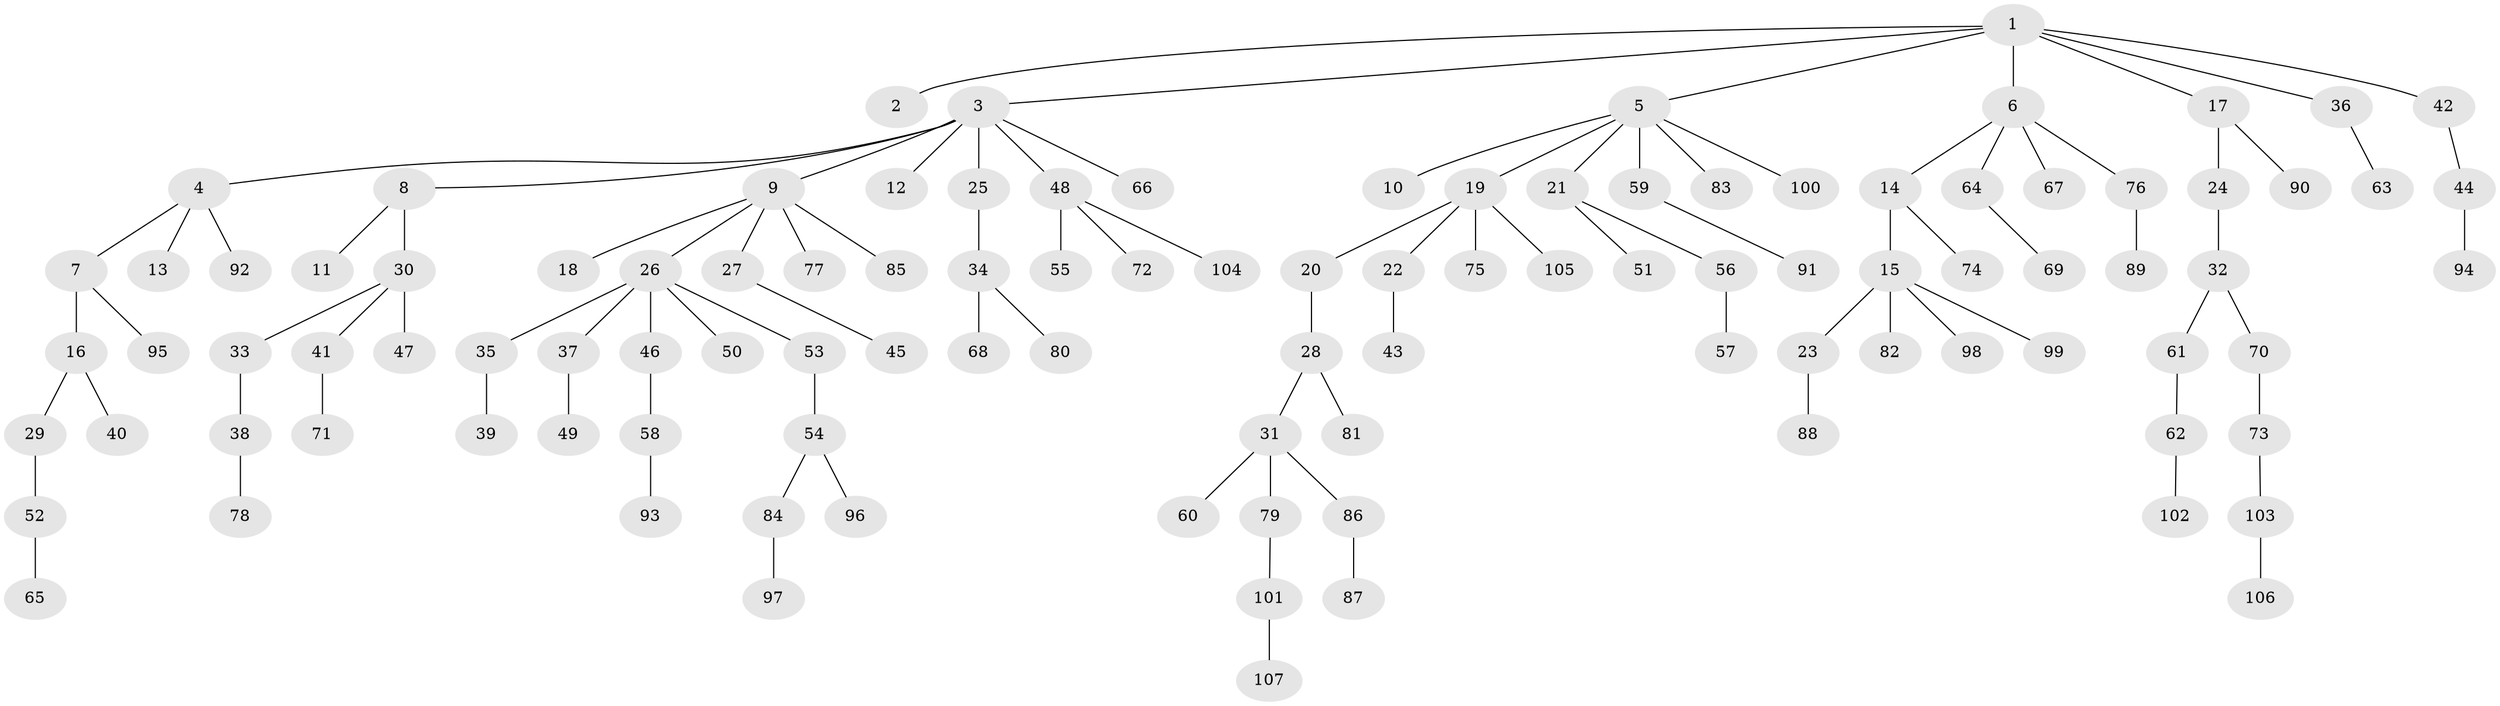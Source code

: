 // coarse degree distribution, {7: 0.02702702702702703, 1: 0.5675675675675675, 3: 0.06756756756756757, 6: 0.05405405405405406, 4: 0.04054054054054054, 2: 0.22972972972972974, 5: 0.013513513513513514}
// Generated by graph-tools (version 1.1) at 2025/24/03/03/25 07:24:06]
// undirected, 107 vertices, 106 edges
graph export_dot {
graph [start="1"]
  node [color=gray90,style=filled];
  1;
  2;
  3;
  4;
  5;
  6;
  7;
  8;
  9;
  10;
  11;
  12;
  13;
  14;
  15;
  16;
  17;
  18;
  19;
  20;
  21;
  22;
  23;
  24;
  25;
  26;
  27;
  28;
  29;
  30;
  31;
  32;
  33;
  34;
  35;
  36;
  37;
  38;
  39;
  40;
  41;
  42;
  43;
  44;
  45;
  46;
  47;
  48;
  49;
  50;
  51;
  52;
  53;
  54;
  55;
  56;
  57;
  58;
  59;
  60;
  61;
  62;
  63;
  64;
  65;
  66;
  67;
  68;
  69;
  70;
  71;
  72;
  73;
  74;
  75;
  76;
  77;
  78;
  79;
  80;
  81;
  82;
  83;
  84;
  85;
  86;
  87;
  88;
  89;
  90;
  91;
  92;
  93;
  94;
  95;
  96;
  97;
  98;
  99;
  100;
  101;
  102;
  103;
  104;
  105;
  106;
  107;
  1 -- 2;
  1 -- 3;
  1 -- 5;
  1 -- 6;
  1 -- 17;
  1 -- 36;
  1 -- 42;
  3 -- 4;
  3 -- 8;
  3 -- 9;
  3 -- 12;
  3 -- 25;
  3 -- 48;
  3 -- 66;
  4 -- 7;
  4 -- 13;
  4 -- 92;
  5 -- 10;
  5 -- 19;
  5 -- 21;
  5 -- 59;
  5 -- 83;
  5 -- 100;
  6 -- 14;
  6 -- 64;
  6 -- 67;
  6 -- 76;
  7 -- 16;
  7 -- 95;
  8 -- 11;
  8 -- 30;
  9 -- 18;
  9 -- 26;
  9 -- 27;
  9 -- 77;
  9 -- 85;
  14 -- 15;
  14 -- 74;
  15 -- 23;
  15 -- 82;
  15 -- 98;
  15 -- 99;
  16 -- 29;
  16 -- 40;
  17 -- 24;
  17 -- 90;
  19 -- 20;
  19 -- 22;
  19 -- 75;
  19 -- 105;
  20 -- 28;
  21 -- 51;
  21 -- 56;
  22 -- 43;
  23 -- 88;
  24 -- 32;
  25 -- 34;
  26 -- 35;
  26 -- 37;
  26 -- 46;
  26 -- 50;
  26 -- 53;
  27 -- 45;
  28 -- 31;
  28 -- 81;
  29 -- 52;
  30 -- 33;
  30 -- 41;
  30 -- 47;
  31 -- 60;
  31 -- 79;
  31 -- 86;
  32 -- 61;
  32 -- 70;
  33 -- 38;
  34 -- 68;
  34 -- 80;
  35 -- 39;
  36 -- 63;
  37 -- 49;
  38 -- 78;
  41 -- 71;
  42 -- 44;
  44 -- 94;
  46 -- 58;
  48 -- 55;
  48 -- 72;
  48 -- 104;
  52 -- 65;
  53 -- 54;
  54 -- 84;
  54 -- 96;
  56 -- 57;
  58 -- 93;
  59 -- 91;
  61 -- 62;
  62 -- 102;
  64 -- 69;
  70 -- 73;
  73 -- 103;
  76 -- 89;
  79 -- 101;
  84 -- 97;
  86 -- 87;
  101 -- 107;
  103 -- 106;
}
